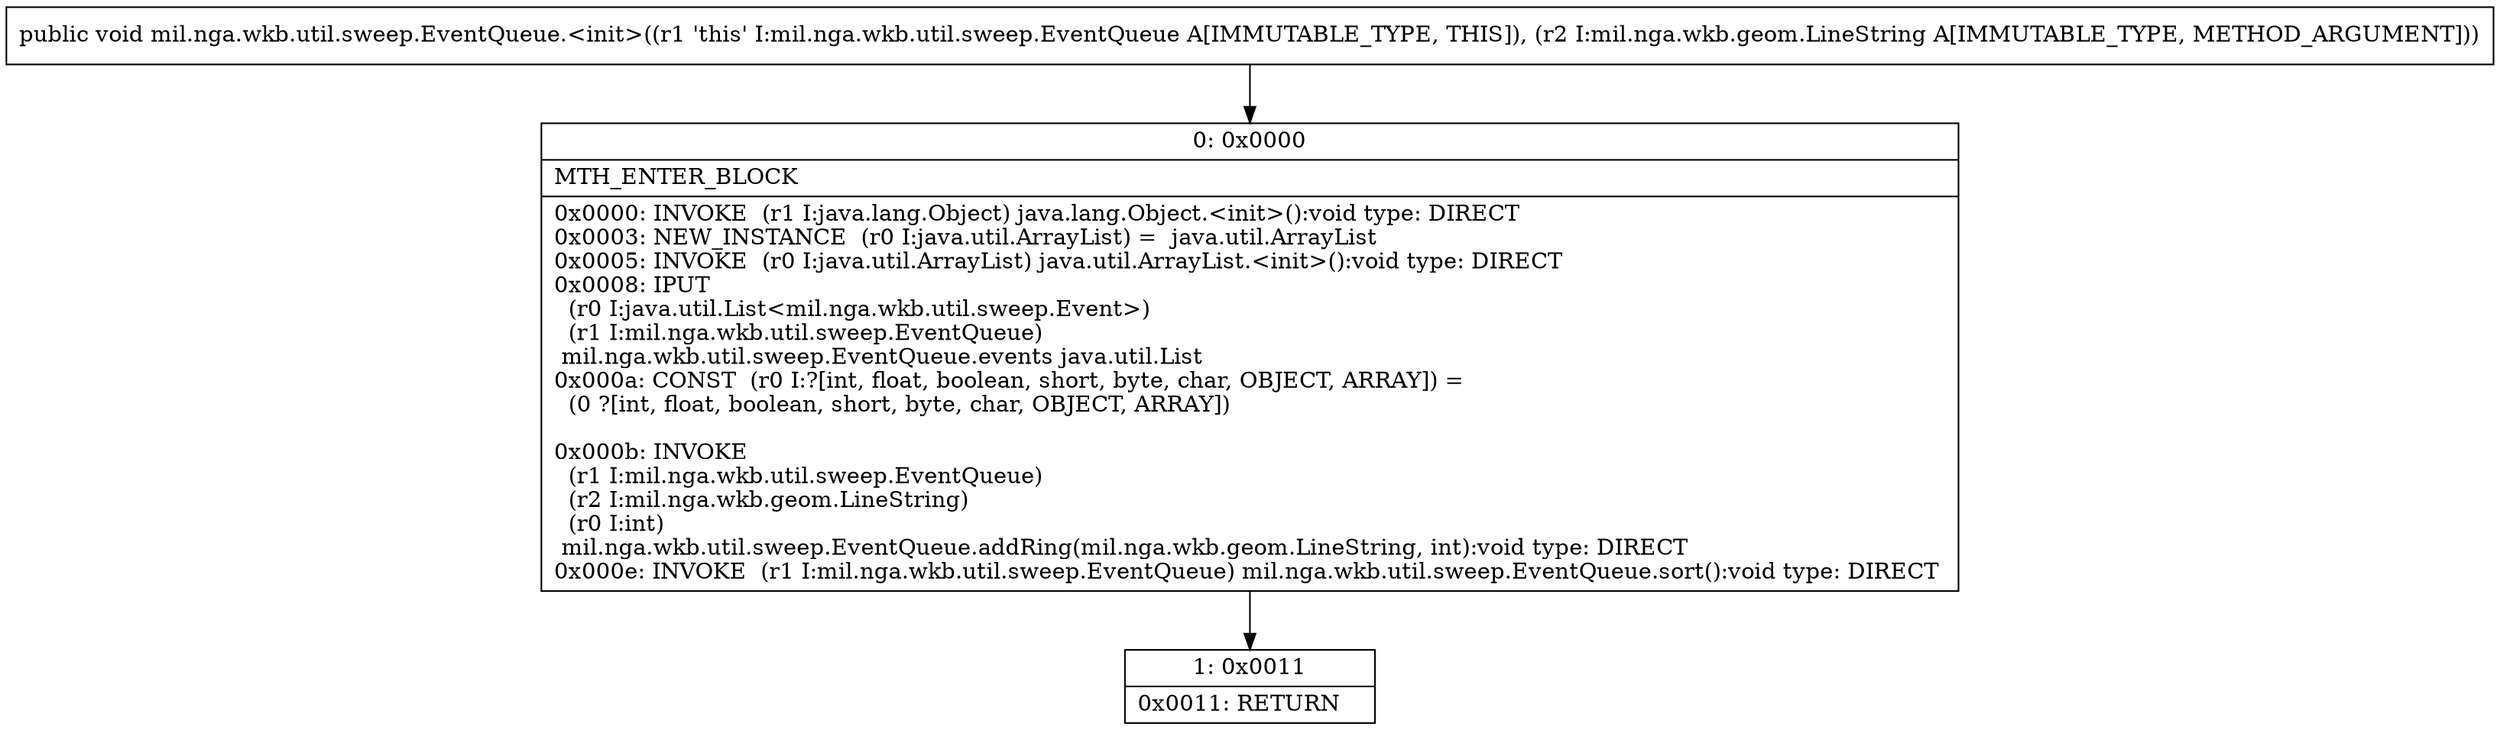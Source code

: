 digraph "CFG formil.nga.wkb.util.sweep.EventQueue.\<init\>(Lmil\/nga\/wkb\/geom\/LineString;)V" {
Node_0 [shape=record,label="{0\:\ 0x0000|MTH_ENTER_BLOCK\l|0x0000: INVOKE  (r1 I:java.lang.Object) java.lang.Object.\<init\>():void type: DIRECT \l0x0003: NEW_INSTANCE  (r0 I:java.util.ArrayList) =  java.util.ArrayList \l0x0005: INVOKE  (r0 I:java.util.ArrayList) java.util.ArrayList.\<init\>():void type: DIRECT \l0x0008: IPUT  \l  (r0 I:java.util.List\<mil.nga.wkb.util.sweep.Event\>)\l  (r1 I:mil.nga.wkb.util.sweep.EventQueue)\l mil.nga.wkb.util.sweep.EventQueue.events java.util.List \l0x000a: CONST  (r0 I:?[int, float, boolean, short, byte, char, OBJECT, ARRAY]) = \l  (0 ?[int, float, boolean, short, byte, char, OBJECT, ARRAY])\l \l0x000b: INVOKE  \l  (r1 I:mil.nga.wkb.util.sweep.EventQueue)\l  (r2 I:mil.nga.wkb.geom.LineString)\l  (r0 I:int)\l mil.nga.wkb.util.sweep.EventQueue.addRing(mil.nga.wkb.geom.LineString, int):void type: DIRECT \l0x000e: INVOKE  (r1 I:mil.nga.wkb.util.sweep.EventQueue) mil.nga.wkb.util.sweep.EventQueue.sort():void type: DIRECT \l}"];
Node_1 [shape=record,label="{1\:\ 0x0011|0x0011: RETURN   \l}"];
MethodNode[shape=record,label="{public void mil.nga.wkb.util.sweep.EventQueue.\<init\>((r1 'this' I:mil.nga.wkb.util.sweep.EventQueue A[IMMUTABLE_TYPE, THIS]), (r2 I:mil.nga.wkb.geom.LineString A[IMMUTABLE_TYPE, METHOD_ARGUMENT])) }"];
MethodNode -> Node_0;
Node_0 -> Node_1;
}

